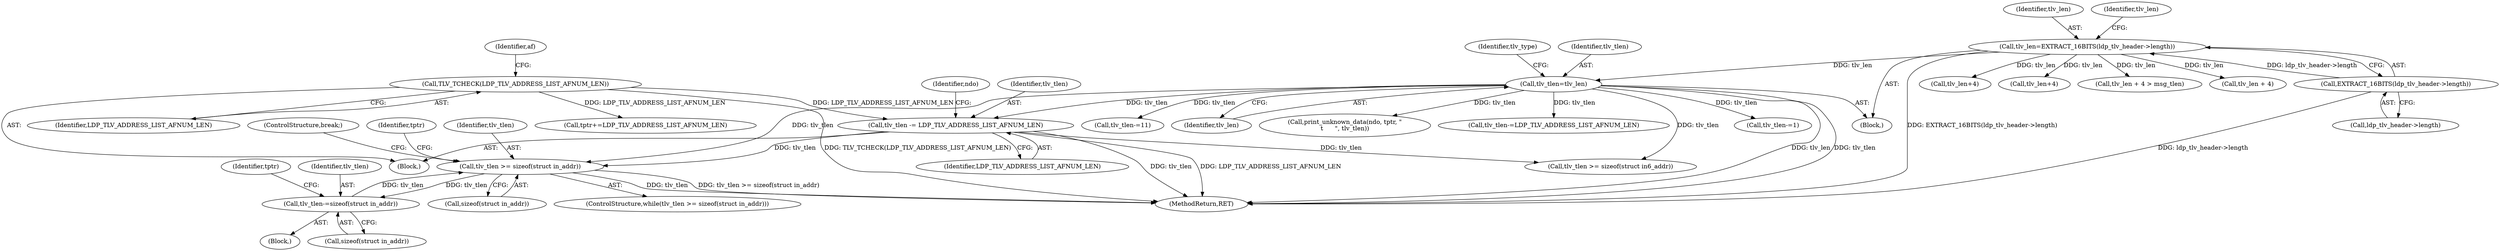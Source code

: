 digraph "0_tcpdump_aa5c6b710dfd8020d2c908d6b3bd41f1da719b3b_0@API" {
"1000303" [label="(Call,tlv_tlen >= sizeof(struct in_addr))"];
"1000286" [label="(Call,tlv_tlen -= LDP_TLV_ADDRESS_LIST_AFNUM_LEN)"];
"1000277" [label="(Call,TLV_TCHECK(LDP_TLV_ADDRESS_LIST_AFNUM_LEN))"];
"1000160" [label="(Call,tlv_tlen=tlv_len)"];
"1000141" [label="(Call,tlv_len=EXTRACT_16BITS(ldp_tlv_header->length))"];
"1000143" [label="(Call,EXTRACT_16BITS(ldp_tlv_header->length))"];
"1000321" [label="(Call,tlv_tlen-=sizeof(struct in_addr))"];
"1000303" [label="(Call,tlv_tlen >= sizeof(struct in_addr))"];
"1000278" [label="(Identifier,LDP_TLV_ADDRESS_LIST_AFNUM_LEN)"];
"1000326" [label="(Identifier,tptr)"];
"1000307" [label="(Block,)"];
"1000287" [label="(Identifier,tlv_tlen)"];
"1000437" [label="(Call,tlv_tlen-=LDP_TLV_ADDRESS_LIST_AFNUM_LEN)"];
"1000321" [label="(Call,tlv_tlen-=sizeof(struct in_addr))"];
"1000143" [label="(Call,EXTRACT_16BITS(ldp_tlv_header->length))"];
"1000291" [label="(Identifier,ndo)"];
"1000965" [label="(MethodReturn,RET)"];
"1000629" [label="(Call,tlv_len+4)"];
"1000332" [label="(Call,tlv_tlen >= sizeof(struct in6_addr))"];
"1000303" [label="(Call,tlv_tlen >= sizeof(struct in_addr))"];
"1000277" [label="(Call,TLV_TCHECK(LDP_TLV_ADDRESS_LIST_AFNUM_LEN))"];
"1000117" [label="(Block,)"];
"1000141" [label="(Call,tlv_len=EXTRACT_16BITS(ldp_tlv_header->length))"];
"1000944" [label="(Call,tlv_len+4)"];
"1000323" [label="(Call,sizeof(struct in_addr))"];
"1000286" [label="(Call,tlv_tlen -= LDP_TLV_ADDRESS_LIST_AFNUM_LEN)"];
"1000305" [label="(Call,sizeof(struct in_addr))"];
"1000161" [label="(Identifier,tlv_tlen)"];
"1000142" [label="(Identifier,tlv_len)"];
"1000164" [label="(Identifier,tlv_type)"];
"1000148" [label="(Call,tlv_len + 4 > msg_tlen)"];
"1000160" [label="(Call,tlv_tlen=tlv_len)"];
"1000419" [label="(Call,tlv_tlen-=1)"];
"1000638" [label="(Call,tlv_tlen-=11)"];
"1000162" [label="(Identifier,tlv_len)"];
"1000937" [label="(Call,print_unknown_data(ndo, tptr, \"\n\t      \", tlv_tlen))"];
"1000304" [label="(Identifier,tlv_tlen)"];
"1000322" [label="(Identifier,tlv_tlen)"];
"1000149" [label="(Call,tlv_len + 4)"];
"1000329" [label="(ControlStructure,break;)"];
"1000283" [label="(Call,tptr+=LDP_TLV_ADDRESS_LIST_AFNUM_LEN)"];
"1000288" [label="(Identifier,LDP_TLV_ADDRESS_LIST_AFNUM_LEN)"];
"1000280" [label="(Identifier,af)"];
"1000209" [label="(Block,)"];
"1000150" [label="(Identifier,tlv_len)"];
"1000310" [label="(Identifier,tptr)"];
"1000302" [label="(ControlStructure,while(tlv_tlen >= sizeof(struct in_addr)))"];
"1000144" [label="(Call,ldp_tlv_header->length)"];
"1000303" -> "1000302"  [label="AST: "];
"1000303" -> "1000305"  [label="CFG: "];
"1000304" -> "1000303"  [label="AST: "];
"1000305" -> "1000303"  [label="AST: "];
"1000310" -> "1000303"  [label="CFG: "];
"1000329" -> "1000303"  [label="CFG: "];
"1000303" -> "1000965"  [label="DDG: tlv_tlen"];
"1000303" -> "1000965"  [label="DDG: tlv_tlen >= sizeof(struct in_addr)"];
"1000286" -> "1000303"  [label="DDG: tlv_tlen"];
"1000321" -> "1000303"  [label="DDG: tlv_tlen"];
"1000160" -> "1000303"  [label="DDG: tlv_tlen"];
"1000303" -> "1000321"  [label="DDG: tlv_tlen"];
"1000286" -> "1000209"  [label="AST: "];
"1000286" -> "1000288"  [label="CFG: "];
"1000287" -> "1000286"  [label="AST: "];
"1000288" -> "1000286"  [label="AST: "];
"1000291" -> "1000286"  [label="CFG: "];
"1000286" -> "1000965"  [label="DDG: tlv_tlen"];
"1000286" -> "1000965"  [label="DDG: LDP_TLV_ADDRESS_LIST_AFNUM_LEN"];
"1000277" -> "1000286"  [label="DDG: LDP_TLV_ADDRESS_LIST_AFNUM_LEN"];
"1000160" -> "1000286"  [label="DDG: tlv_tlen"];
"1000286" -> "1000332"  [label="DDG: tlv_tlen"];
"1000277" -> "1000209"  [label="AST: "];
"1000277" -> "1000278"  [label="CFG: "];
"1000278" -> "1000277"  [label="AST: "];
"1000280" -> "1000277"  [label="CFG: "];
"1000277" -> "1000965"  [label="DDG: TLV_TCHECK(LDP_TLV_ADDRESS_LIST_AFNUM_LEN)"];
"1000277" -> "1000283"  [label="DDG: LDP_TLV_ADDRESS_LIST_AFNUM_LEN"];
"1000160" -> "1000117"  [label="AST: "];
"1000160" -> "1000162"  [label="CFG: "];
"1000161" -> "1000160"  [label="AST: "];
"1000162" -> "1000160"  [label="AST: "];
"1000164" -> "1000160"  [label="CFG: "];
"1000160" -> "1000965"  [label="DDG: tlv_len"];
"1000160" -> "1000965"  [label="DDG: tlv_tlen"];
"1000141" -> "1000160"  [label="DDG: tlv_len"];
"1000160" -> "1000332"  [label="DDG: tlv_tlen"];
"1000160" -> "1000419"  [label="DDG: tlv_tlen"];
"1000160" -> "1000437"  [label="DDG: tlv_tlen"];
"1000160" -> "1000638"  [label="DDG: tlv_tlen"];
"1000160" -> "1000937"  [label="DDG: tlv_tlen"];
"1000141" -> "1000117"  [label="AST: "];
"1000141" -> "1000143"  [label="CFG: "];
"1000142" -> "1000141"  [label="AST: "];
"1000143" -> "1000141"  [label="AST: "];
"1000150" -> "1000141"  [label="CFG: "];
"1000141" -> "1000965"  [label="DDG: EXTRACT_16BITS(ldp_tlv_header->length)"];
"1000143" -> "1000141"  [label="DDG: ldp_tlv_header->length"];
"1000141" -> "1000148"  [label="DDG: tlv_len"];
"1000141" -> "1000149"  [label="DDG: tlv_len"];
"1000141" -> "1000629"  [label="DDG: tlv_len"];
"1000141" -> "1000944"  [label="DDG: tlv_len"];
"1000143" -> "1000144"  [label="CFG: "];
"1000144" -> "1000143"  [label="AST: "];
"1000143" -> "1000965"  [label="DDG: ldp_tlv_header->length"];
"1000321" -> "1000307"  [label="AST: "];
"1000321" -> "1000323"  [label="CFG: "];
"1000322" -> "1000321"  [label="AST: "];
"1000323" -> "1000321"  [label="AST: "];
"1000326" -> "1000321"  [label="CFG: "];
}
